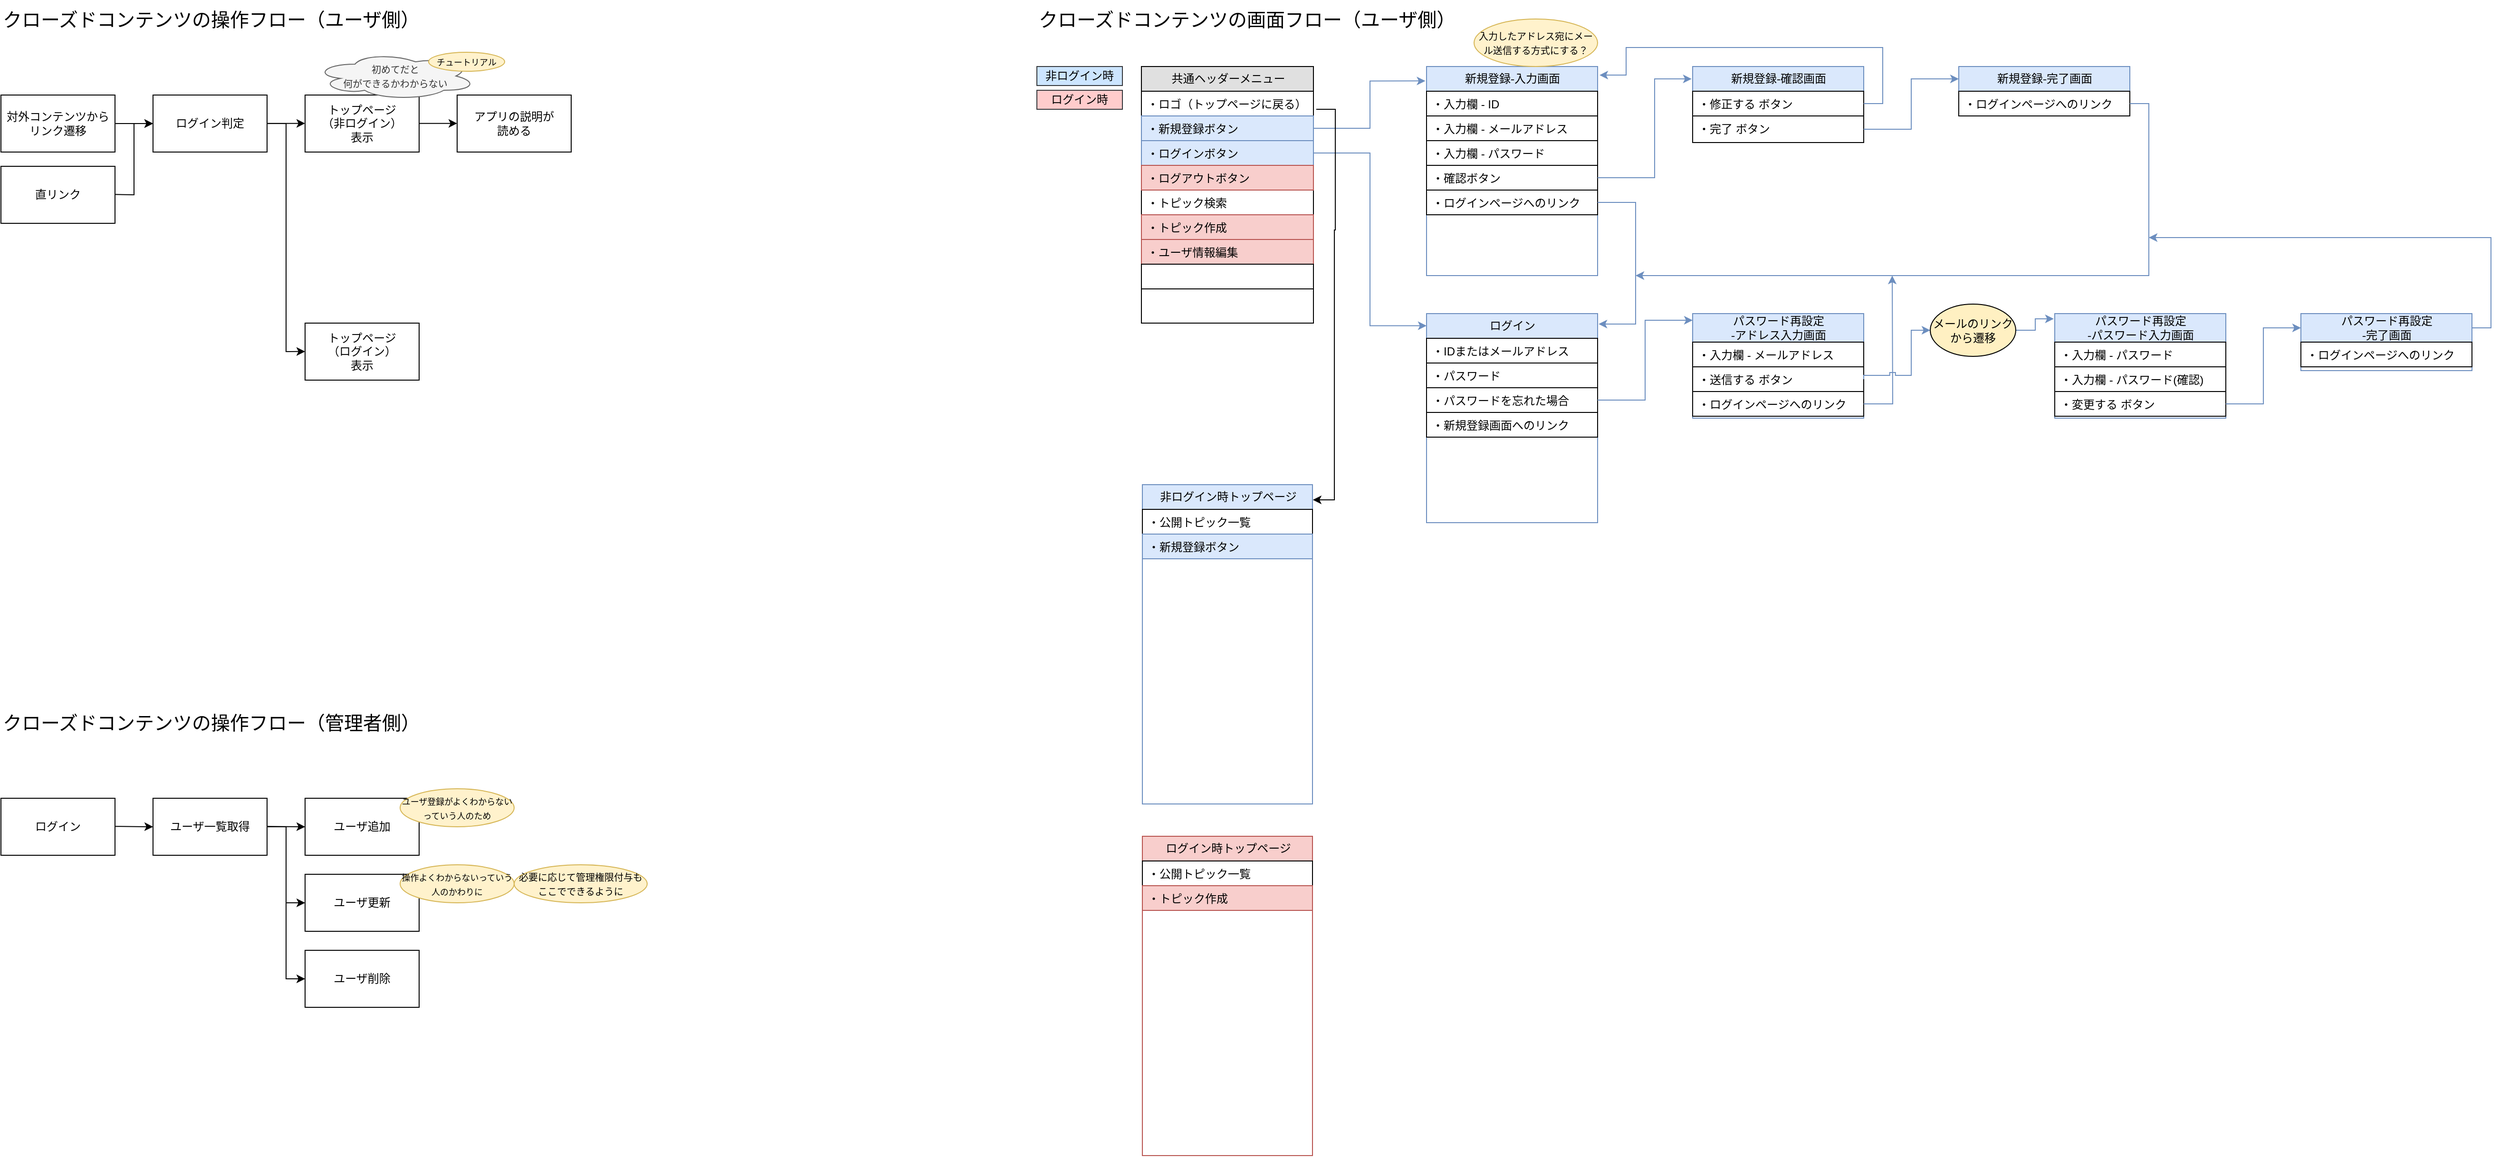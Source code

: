 <mxfile version="21.6.5" type="device">
  <diagram name="Page-1" id="b520641d-4fe3-3701-9064-5fc419738815">
    <mxGraphModel dx="1434" dy="849" grid="1" gridSize="10" guides="1" tooltips="1" connect="1" arrows="1" fold="1" page="1" pageScale="1" pageWidth="1100" pageHeight="850" background="none" math="0" shadow="0">
      <root>
        <mxCell id="0" />
        <mxCell id="1" parent="0" />
        <mxCell id="ta1Mw_AckL5aWS9Tfeya-1" value="共通ヘッダーメニュー" style="swimlane;html=1;fontStyle=0;childLayout=stackLayout;horizontal=1;startSize=26;fillColor=#e0e0e0;horizontalStack=0;resizeParent=1;resizeLast=0;collapsible=1;marginBottom=0;swimlaneFillColor=#ffffff;align=center;rounded=0;shadow=0;comic=0;labelBackgroundColor=none;strokeWidth=1;fontFamily=Verdana;fontSize=12" parent="1" vertex="1">
          <mxGeometry x="1220" y="100" width="181" height="270" as="geometry" />
        </mxCell>
        <mxCell id="ta1Mw_AckL5aWS9Tfeya-3" value="・ロゴ（トップページに戻る）" style="text;html=1;strokeColor=default;fillColor=none;spacingLeft=4;spacingRight=4;whiteSpace=wrap;overflow=hidden;rotatable=0;points=[[0,0.5],[1,0.5]];portConstraint=eastwest;" parent="ta1Mw_AckL5aWS9Tfeya-1" vertex="1">
          <mxGeometry y="26" width="181" height="26" as="geometry" />
        </mxCell>
        <mxCell id="ta1Mw_AckL5aWS9Tfeya-4" value="・新規登録ボタン" style="text;html=1;strokeColor=#6c8ebf;fillColor=#dae8fc;spacingLeft=4;spacingRight=4;whiteSpace=wrap;overflow=hidden;rotatable=0;points=[[0,0.5],[1,0.5]];portConstraint=eastwest;" parent="ta1Mw_AckL5aWS9Tfeya-1" vertex="1">
          <mxGeometry y="52" width="181" height="26" as="geometry" />
        </mxCell>
        <mxCell id="ta1Mw_AckL5aWS9Tfeya-5" value="・ログインボタン" style="text;html=1;strokeColor=#6c8ebf;fillColor=#dae8fc;spacingLeft=4;spacingRight=4;whiteSpace=wrap;overflow=hidden;rotatable=0;points=[[0,0.5],[1,0.5]];portConstraint=eastwest;" parent="ta1Mw_AckL5aWS9Tfeya-1" vertex="1">
          <mxGeometry y="78" width="181" height="26" as="geometry" />
        </mxCell>
        <mxCell id="ta1Mw_AckL5aWS9Tfeya-6" value="・ログアウトボタン" style="text;html=1;strokeColor=#b85450;fillColor=#f8cecc;spacingLeft=4;spacingRight=4;whiteSpace=wrap;overflow=hidden;rotatable=0;points=[[0,0.5],[1,0.5]];portConstraint=eastwest;" parent="ta1Mw_AckL5aWS9Tfeya-1" vertex="1">
          <mxGeometry y="104" width="181" height="26" as="geometry" />
        </mxCell>
        <mxCell id="ta1Mw_AckL5aWS9Tfeya-7" value="・トピック検索" style="text;html=1;spacingLeft=4;spacingRight=4;whiteSpace=wrap;overflow=hidden;rotatable=0;points=[[0,0.5],[1,0.5]];portConstraint=eastwest;" parent="ta1Mw_AckL5aWS9Tfeya-1" vertex="1">
          <mxGeometry y="130" width="181" height="26" as="geometry" />
        </mxCell>
        <mxCell id="ta1Mw_AckL5aWS9Tfeya-8" value="・トピック作成" style="text;html=1;strokeColor=#b85450;fillColor=#f8cecc;spacingLeft=4;spacingRight=4;whiteSpace=wrap;overflow=hidden;rotatable=0;points=[[0,0.5],[1,0.5]];portConstraint=eastwest;" parent="ta1Mw_AckL5aWS9Tfeya-1" vertex="1">
          <mxGeometry y="156" width="181" height="26" as="geometry" />
        </mxCell>
        <mxCell id="ta1Mw_AckL5aWS9Tfeya-9" value="・ユーザ情報編集" style="text;html=1;strokeColor=#b85450;fillColor=#f8cecc;spacingLeft=4;spacingRight=4;whiteSpace=wrap;overflow=hidden;rotatable=0;points=[[0,0.5],[1,0.5]];portConstraint=eastwest;" parent="ta1Mw_AckL5aWS9Tfeya-1" vertex="1">
          <mxGeometry y="182" width="181" height="26" as="geometry" />
        </mxCell>
        <mxCell id="ta1Mw_AckL5aWS9Tfeya-10" value="" style="text;html=1;strokeColor=default;fillColor=none;spacingLeft=4;spacingRight=4;whiteSpace=wrap;overflow=hidden;rotatable=0;points=[[0,0.5],[1,0.5]];portConstraint=eastwest;" parent="ta1Mw_AckL5aWS9Tfeya-1" vertex="1">
          <mxGeometry y="208" width="181" height="26" as="geometry" />
        </mxCell>
        <mxCell id="ta1Mw_AckL5aWS9Tfeya-11" value="&lt;font style=&quot;font-size: 20px;&quot;&gt;クローズドコンテンツの画面フロー（ユーザ側）&lt;/font&gt;" style="text;html=1;align=left;verticalAlign=middle;resizable=0;points=[];autosize=1;strokeColor=none;fillColor=none;" parent="1" vertex="1">
          <mxGeometry x="1110" y="30" width="460" height="40" as="geometry" />
        </mxCell>
        <mxCell id="ta1Mw_AckL5aWS9Tfeya-12" value="非ログイン時" style="whiteSpace=wrap;html=1;fillColor=#cce5ff;strokeColor=#36393d;" parent="1" vertex="1">
          <mxGeometry x="1110" y="100" width="90" height="20" as="geometry" />
        </mxCell>
        <mxCell id="ta1Mw_AckL5aWS9Tfeya-13" value="ログイン時" style="whiteSpace=wrap;html=1;fillColor=#ffcccc;strokeColor=#36393d;" parent="1" vertex="1">
          <mxGeometry x="1110" y="125" width="90" height="20" as="geometry" />
        </mxCell>
        <mxCell id="ta1Mw_AckL5aWS9Tfeya-14" value="非ログイン時トップページ" style="swimlane;html=1;fontStyle=0;childLayout=stackLayout;horizontal=1;startSize=26;fillColor=#dae8fc;horizontalStack=0;resizeParent=1;resizeLast=0;collapsible=1;marginBottom=0;swimlaneFillColor=#ffffff;align=center;rounded=0;shadow=0;comic=0;labelBackgroundColor=none;strokeWidth=1;fontFamily=Verdana;fontSize=12;swimlaneLine=1;glass=0;strokeColor=#6c8ebf;" parent="1" vertex="1">
          <mxGeometry x="1221" y="540" width="179" height="336" as="geometry">
            <mxRectangle x="131" y="1840" width="110" height="30" as="alternateBounds" />
          </mxGeometry>
        </mxCell>
        <mxCell id="ta1Mw_AckL5aWS9Tfeya-15" value="&lt;font style=&quot;font-size: 12px;&quot;&gt;・公開トピック一覧&lt;/font&gt;" style="text;html=1;strokeColor=default;fillColor=none;spacingLeft=4;spacingRight=4;whiteSpace=wrap;overflow=hidden;rotatable=0;points=[[0,0.5],[1,0.5]];portConstraint=eastwest;" parent="ta1Mw_AckL5aWS9Tfeya-14" vertex="1">
          <mxGeometry y="26" width="179" height="26" as="geometry" />
        </mxCell>
        <mxCell id="fPP35ivrp7rbnJJ9JGup-25" value="・新規登録ボタン" style="text;html=1;strokeColor=#6c8ebf;fillColor=#dae8fc;spacingLeft=4;spacingRight=4;whiteSpace=wrap;overflow=hidden;rotatable=0;points=[[0,0.5],[1,0.5]];portConstraint=eastwest;" parent="ta1Mw_AckL5aWS9Tfeya-14" vertex="1">
          <mxGeometry y="52" width="179" height="26" as="geometry" />
        </mxCell>
        <mxCell id="ta1Mw_AckL5aWS9Tfeya-20" value="ログイン" style="swimlane;html=1;fontStyle=0;childLayout=stackLayout;horizontal=1;startSize=26;fillColor=#dae8fc;horizontalStack=0;resizeParent=1;resizeLast=0;collapsible=1;marginBottom=0;swimlaneFillColor=#ffffff;align=center;rounded=0;shadow=0;comic=0;labelBackgroundColor=none;strokeWidth=1;fontFamily=Verdana;fontSize=12;strokeColor=#6c8ebf;" parent="1" vertex="1">
          <mxGeometry x="1520" y="360" width="180" height="220" as="geometry" />
        </mxCell>
        <mxCell id="ta1Mw_AckL5aWS9Tfeya-21" value="・IDまたはメールアドレス" style="text;html=1;strokeColor=default;fillColor=none;spacingLeft=4;spacingRight=4;whiteSpace=wrap;overflow=hidden;rotatable=0;points=[[0,0.5],[1,0.5]];portConstraint=eastwest;" parent="ta1Mw_AckL5aWS9Tfeya-20" vertex="1">
          <mxGeometry y="26" width="180" height="26" as="geometry" />
        </mxCell>
        <mxCell id="ta1Mw_AckL5aWS9Tfeya-22" value="・パスワード" style="text;html=1;strokeColor=default;fillColor=none;spacingLeft=4;spacingRight=4;whiteSpace=wrap;overflow=hidden;rotatable=0;points=[[0,0.5],[1,0.5]];portConstraint=eastwest;" parent="ta1Mw_AckL5aWS9Tfeya-20" vertex="1">
          <mxGeometry y="52" width="180" height="26" as="geometry" />
        </mxCell>
        <mxCell id="ta1Mw_AckL5aWS9Tfeya-23" value="・パスワードを忘れた場合" style="text;html=1;strokeColor=default;fillColor=none;spacingLeft=4;spacingRight=4;whiteSpace=wrap;overflow=hidden;rotatable=0;points=[[0,0.5],[1,0.5]];portConstraint=eastwest;" parent="ta1Mw_AckL5aWS9Tfeya-20" vertex="1">
          <mxGeometry y="78" width="180" height="26" as="geometry" />
        </mxCell>
        <mxCell id="ta1Mw_AckL5aWS9Tfeya-24" value="・新規登録画面へのリンク" style="text;html=1;strokeColor=default;fillColor=none;spacingLeft=4;spacingRight=4;whiteSpace=wrap;overflow=hidden;rotatable=0;points=[[0,0.5],[1,0.5]];portConstraint=eastwest;" parent="ta1Mw_AckL5aWS9Tfeya-20" vertex="1">
          <mxGeometry y="104" width="180" height="26" as="geometry" />
        </mxCell>
        <mxCell id="ta1Mw_AckL5aWS9Tfeya-25" value="新規登録-入力画面" style="swimlane;html=1;fontStyle=0;childLayout=stackLayout;horizontal=1;startSize=26;fillColor=#dae8fc;horizontalStack=0;resizeParent=1;resizeLast=0;collapsible=1;marginBottom=0;swimlaneFillColor=#ffffff;align=center;rounded=0;shadow=0;comic=0;labelBackgroundColor=none;strokeWidth=1;fontFamily=Verdana;fontSize=12;strokeColor=#6c8ebf;" parent="1" vertex="1">
          <mxGeometry x="1520" y="100" width="180" height="220" as="geometry">
            <mxRectangle x="1520" y="100" width="90" height="30" as="alternateBounds" />
          </mxGeometry>
        </mxCell>
        <mxCell id="ta1Mw_AckL5aWS9Tfeya-26" value="・入力欄 - ID" style="text;html=1;strokeColor=default;fillColor=none;spacingLeft=4;spacingRight=4;whiteSpace=wrap;overflow=hidden;rotatable=0;points=[[0,0.5],[1,0.5]];portConstraint=eastwest;" parent="ta1Mw_AckL5aWS9Tfeya-25" vertex="1">
          <mxGeometry y="26" width="180" height="26" as="geometry" />
        </mxCell>
        <mxCell id="ta1Mw_AckL5aWS9Tfeya-27" value="・入力欄 -&amp;nbsp;メールアドレス" style="text;html=1;strokeColor=default;fillColor=none;spacingLeft=4;spacingRight=4;whiteSpace=wrap;overflow=hidden;rotatable=0;points=[[0,0.5],[1,0.5]];portConstraint=eastwest;" parent="ta1Mw_AckL5aWS9Tfeya-25" vertex="1">
          <mxGeometry y="52" width="180" height="26" as="geometry" />
        </mxCell>
        <mxCell id="ta1Mw_AckL5aWS9Tfeya-28" value="・入力欄 -&amp;nbsp;パスワード" style="text;html=1;strokeColor=default;fillColor=none;spacingLeft=4;spacingRight=4;whiteSpace=wrap;overflow=hidden;rotatable=0;points=[[0,0.5],[1,0.5]];portConstraint=eastwest;" parent="ta1Mw_AckL5aWS9Tfeya-25" vertex="1">
          <mxGeometry y="78" width="180" height="26" as="geometry" />
        </mxCell>
        <mxCell id="ta1Mw_AckL5aWS9Tfeya-29" value="・確認ボタン" style="text;html=1;strokeColor=default;fillColor=none;spacingLeft=4;spacingRight=4;whiteSpace=wrap;overflow=hidden;rotatable=0;points=[[0,0.5],[1,0.5]];portConstraint=eastwest;" parent="ta1Mw_AckL5aWS9Tfeya-25" vertex="1">
          <mxGeometry y="104" width="180" height="26" as="geometry" />
        </mxCell>
        <mxCell id="5v79saELVfSsBkj34TEF-8" value="・ログインページへのリンク" style="text;html=1;strokeColor=default;fillColor=none;spacingLeft=4;spacingRight=4;whiteSpace=wrap;overflow=hidden;rotatable=0;points=[[0,0.5],[1,0.5]];portConstraint=eastwest;" parent="ta1Mw_AckL5aWS9Tfeya-25" vertex="1">
          <mxGeometry y="130" width="180" height="26" as="geometry" />
        </mxCell>
        <mxCell id="ta1Mw_AckL5aWS9Tfeya-30" style="edgeStyle=orthogonalEdgeStyle;rounded=0;orthogonalLoop=1;jettySize=auto;html=1;exitX=1;exitY=0.5;exitDx=0;exitDy=0;entryX=-0.007;entryY=0.069;entryDx=0;entryDy=0;entryPerimeter=0;fillColor=#dae8fc;strokeColor=#6c8ebf;" parent="1" source="ta1Mw_AckL5aWS9Tfeya-4" target="ta1Mw_AckL5aWS9Tfeya-25" edge="1">
          <mxGeometry relative="1" as="geometry" />
        </mxCell>
        <mxCell id="ta1Mw_AckL5aWS9Tfeya-31" style="edgeStyle=orthogonalEdgeStyle;rounded=0;orthogonalLoop=1;jettySize=auto;html=1;exitX=1;exitY=0.5;exitDx=0;exitDy=0;entryX=0;entryY=0.058;entryDx=0;entryDy=0;entryPerimeter=0;fillColor=#dae8fc;strokeColor=#6c8ebf;" parent="1" source="ta1Mw_AckL5aWS9Tfeya-5" target="ta1Mw_AckL5aWS9Tfeya-20" edge="1">
          <mxGeometry relative="1" as="geometry" />
        </mxCell>
        <mxCell id="fPP35ivrp7rbnJJ9JGup-1" value="&lt;font style=&quot;font-size: 20px;&quot;&gt;クローズドコンテンツの操作フロー（ユーザ側）&lt;/font&gt;" style="text;html=1;align=left;verticalAlign=middle;resizable=0;points=[];autosize=1;strokeColor=none;fillColor=none;" parent="1" vertex="1">
          <mxGeometry x="20" y="30" width="460" height="40" as="geometry" />
        </mxCell>
        <mxCell id="fPP35ivrp7rbnJJ9JGup-2" value="対外コンテンツからリンク遷移" style="whiteSpace=wrap;html=1;" parent="1" vertex="1">
          <mxGeometry x="20" y="130" width="120" height="60" as="geometry" />
        </mxCell>
        <mxCell id="fPP35ivrp7rbnJJ9JGup-3" value="" style="edgeStyle=none;orthogonalLoop=1;jettySize=auto;html=1;rounded=0;" parent="1" edge="1">
          <mxGeometry width="100" relative="1" as="geometry">
            <mxPoint x="140" y="160" as="sourcePoint" />
            <mxPoint x="180" y="160" as="targetPoint" />
            <Array as="points" />
          </mxGeometry>
        </mxCell>
        <mxCell id="fPP35ivrp7rbnJJ9JGup-4" value="ログイン判定" style="whiteSpace=wrap;html=1;" parent="1" vertex="1">
          <mxGeometry x="180" y="130" width="120" height="60" as="geometry" />
        </mxCell>
        <mxCell id="fPP35ivrp7rbnJJ9JGup-7" value="&lt;font style=&quot;font-size: 20px;&quot;&gt;クローズドコンテンツの操作フロー（管理者側）&lt;/font&gt;" style="text;html=1;align=left;verticalAlign=middle;resizable=0;points=[];autosize=1;strokeColor=none;fillColor=none;" parent="1" vertex="1">
          <mxGeometry x="20" y="770" width="460" height="40" as="geometry" />
        </mxCell>
        <mxCell id="fPP35ivrp7rbnJJ9JGup-8" value="ログイン" style="whiteSpace=wrap;html=1;" parent="1" vertex="1">
          <mxGeometry x="20" y="870" width="120" height="60" as="geometry" />
        </mxCell>
        <mxCell id="fPP35ivrp7rbnJJ9JGup-9" value="" style="edgeStyle=none;orthogonalLoop=1;jettySize=auto;html=1;rounded=0;" parent="1" edge="1">
          <mxGeometry width="100" relative="1" as="geometry">
            <mxPoint x="140" y="899.62" as="sourcePoint" />
            <mxPoint x="180" y="900" as="targetPoint" />
            <Array as="points" />
          </mxGeometry>
        </mxCell>
        <mxCell id="fPP35ivrp7rbnJJ9JGup-10" value="ユーザ一覧取得" style="whiteSpace=wrap;html=1;" parent="1" vertex="1">
          <mxGeometry x="180" y="870" width="120" height="60" as="geometry" />
        </mxCell>
        <mxCell id="fPP35ivrp7rbnJJ9JGup-13" value="直リンク" style="whiteSpace=wrap;html=1;" parent="1" vertex="1">
          <mxGeometry x="20" y="205" width="120" height="60" as="geometry" />
        </mxCell>
        <mxCell id="fPP35ivrp7rbnJJ9JGup-14" value="" style="edgeStyle=none;orthogonalLoop=1;jettySize=auto;html=1;rounded=0;entryX=0;entryY=0.5;entryDx=0;entryDy=0;" parent="1" target="fPP35ivrp7rbnJJ9JGup-4" edge="1">
          <mxGeometry width="100" relative="1" as="geometry">
            <mxPoint x="140" y="234.62" as="sourcePoint" />
            <mxPoint x="180" y="235" as="targetPoint" />
            <Array as="points">
              <mxPoint x="160" y="235" />
              <mxPoint x="160" y="160" />
            </Array>
          </mxGeometry>
        </mxCell>
        <mxCell id="fPP35ivrp7rbnJJ9JGup-17" value="トップページ&lt;br&gt;（非ログイン）&lt;br&gt;表示" style="whiteSpace=wrap;html=1;" parent="1" vertex="1">
          <mxGeometry x="340" y="130" width="120" height="60" as="geometry" />
        </mxCell>
        <mxCell id="fPP35ivrp7rbnJJ9JGup-18" value="&lt;font style=&quot;font-size: 10px;&quot;&gt;初めてだと&lt;br&gt;何ができるかわからない&lt;br&gt;&lt;/font&gt;" style="ellipse;shape=cloud;whiteSpace=wrap;html=1;fillColor=#f5f5f5;fontColor=#333333;strokeColor=#666666;" parent="1" vertex="1">
          <mxGeometry x="350" y="85" width="170" height="50" as="geometry" />
        </mxCell>
        <mxCell id="fPP35ivrp7rbnJJ9JGup-19" value="&lt;font style=&quot;font-size: 9px;&quot;&gt;チュートリアル&lt;/font&gt;" style="ellipse;whiteSpace=wrap;html=1;fillColor=#fff2cc;strokeColor=#d6b656;" parent="1" vertex="1">
          <mxGeometry x="470" y="85" width="80" height="20" as="geometry" />
        </mxCell>
        <mxCell id="fPP35ivrp7rbnJJ9JGup-20" value="" style="edgeStyle=none;orthogonalLoop=1;jettySize=auto;html=1;rounded=0;" parent="1" edge="1">
          <mxGeometry width="100" relative="1" as="geometry">
            <mxPoint x="300" y="159.86" as="sourcePoint" />
            <mxPoint x="340" y="159.86" as="targetPoint" />
            <Array as="points" />
          </mxGeometry>
        </mxCell>
        <mxCell id="fPP35ivrp7rbnJJ9JGup-21" value="トップページ&lt;br style=&quot;border-color: var(--border-color);&quot;&gt;（ログイン）&lt;br style=&quot;border-color: var(--border-color);&quot;&gt;表示" style="whiteSpace=wrap;html=1;" parent="1" vertex="1">
          <mxGeometry x="340" y="370" width="120" height="60" as="geometry" />
        </mxCell>
        <mxCell id="fPP35ivrp7rbnJJ9JGup-22" value="" style="edgeStyle=none;orthogonalLoop=1;jettySize=auto;html=1;rounded=0;" parent="1" edge="1">
          <mxGeometry width="100" relative="1" as="geometry">
            <mxPoint x="300" y="160" as="sourcePoint" />
            <mxPoint x="340" y="399.86" as="targetPoint" />
            <Array as="points">
              <mxPoint x="320" y="160" />
              <mxPoint x="320" y="400" />
            </Array>
          </mxGeometry>
        </mxCell>
        <mxCell id="fPP35ivrp7rbnJJ9JGup-23" value="アプリの説明が&lt;br&gt;読める" style="whiteSpace=wrap;html=1;" parent="1" vertex="1">
          <mxGeometry x="500" y="130" width="120" height="60" as="geometry" />
        </mxCell>
        <mxCell id="fPP35ivrp7rbnJJ9JGup-24" value="" style="edgeStyle=none;orthogonalLoop=1;jettySize=auto;html=1;rounded=0;" parent="1" edge="1">
          <mxGeometry width="100" relative="1" as="geometry">
            <mxPoint x="460" y="159.86" as="sourcePoint" />
            <mxPoint x="500" y="159.86" as="targetPoint" />
            <Array as="points" />
          </mxGeometry>
        </mxCell>
        <mxCell id="fPP35ivrp7rbnJJ9JGup-26" value="ログイン時トップページ" style="swimlane;html=1;fontStyle=0;childLayout=stackLayout;horizontal=1;startSize=26;fillColor=#f8cecc;horizontalStack=0;resizeParent=1;resizeLast=0;collapsible=1;marginBottom=0;swimlaneFillColor=#ffffff;align=center;rounded=0;shadow=0;comic=0;labelBackgroundColor=none;strokeWidth=1;fontFamily=Verdana;fontSize=12;swimlaneLine=1;glass=0;strokeColor=#b85450;" parent="1" vertex="1">
          <mxGeometry x="1221" y="910" width="179" height="336" as="geometry">
            <mxRectangle x="131" y="1840" width="110" height="30" as="alternateBounds" />
          </mxGeometry>
        </mxCell>
        <mxCell id="fPP35ivrp7rbnJJ9JGup-27" value="&lt;font style=&quot;font-size: 12px;&quot;&gt;・公開トピック一覧&lt;/font&gt;" style="text;html=1;strokeColor=default;fillColor=none;spacingLeft=4;spacingRight=4;whiteSpace=wrap;overflow=hidden;rotatable=0;points=[[0,0.5],[1,0.5]];portConstraint=eastwest;" parent="fPP35ivrp7rbnJJ9JGup-26" vertex="1">
          <mxGeometry y="26" width="179" height="26" as="geometry" />
        </mxCell>
        <mxCell id="fPP35ivrp7rbnJJ9JGup-28" value="&lt;font style=&quot;font-size: 12px;&quot;&gt;・トピック作成&lt;/font&gt;" style="text;html=1;strokeColor=#b85450;fillColor=#f8cecc;spacingLeft=4;spacingRight=4;whiteSpace=wrap;overflow=hidden;rotatable=0;points=[[0,0.5],[1,0.5]];portConstraint=eastwest;" parent="fPP35ivrp7rbnJJ9JGup-26" vertex="1">
          <mxGeometry y="52" width="179" height="26" as="geometry" />
        </mxCell>
        <mxCell id="ta1Mw_AckL5aWS9Tfeya-2" style="edgeStyle=orthogonalEdgeStyle;rounded=0;orthogonalLoop=1;jettySize=auto;html=1;exitX=1;exitY=0.5;exitDx=0;exitDy=0;entryX=1.002;entryY=0.047;entryDx=0;entryDy=0;entryPerimeter=0;" parent="1" target="ta1Mw_AckL5aWS9Tfeya-14" edge="1">
          <mxGeometry relative="1" as="geometry">
            <mxPoint x="1401.001" y="565.824" as="targetPoint" />
            <Array as="points">
              <mxPoint x="1424" y="145" />
              <mxPoint x="1424" y="272" />
              <mxPoint x="1423" y="272" />
              <mxPoint x="1423" y="556" />
              <mxPoint x="1400" y="556" />
            </Array>
            <mxPoint x="1403.97" y="145" as="sourcePoint" />
          </mxGeometry>
        </mxCell>
        <mxCell id="fPP35ivrp7rbnJJ9JGup-30" value="" style="edgeStyle=none;orthogonalLoop=1;jettySize=auto;html=1;rounded=0;" parent="1" edge="1">
          <mxGeometry width="100" relative="1" as="geometry">
            <mxPoint x="300" y="899.62" as="sourcePoint" />
            <mxPoint x="340" y="900" as="targetPoint" />
            <Array as="points" />
          </mxGeometry>
        </mxCell>
        <mxCell id="fPP35ivrp7rbnJJ9JGup-31" value="ユーザ追加" style="whiteSpace=wrap;html=1;" parent="1" vertex="1">
          <mxGeometry x="340" y="870" width="120" height="60" as="geometry" />
        </mxCell>
        <mxCell id="fPP35ivrp7rbnJJ9JGup-32" value="" style="edgeStyle=none;orthogonalLoop=1;jettySize=auto;html=1;rounded=0;exitX=1;exitY=0.5;exitDx=0;exitDy=0;" parent="1" source="fPP35ivrp7rbnJJ9JGup-10" edge="1">
          <mxGeometry width="100" relative="1" as="geometry">
            <mxPoint x="300" y="979.62" as="sourcePoint" />
            <mxPoint x="340" y="980" as="targetPoint" />
            <Array as="points">
              <mxPoint x="320" y="900" />
              <mxPoint x="320" y="980" />
            </Array>
          </mxGeometry>
        </mxCell>
        <mxCell id="fPP35ivrp7rbnJJ9JGup-33" value="ユーザ更新" style="whiteSpace=wrap;html=1;" parent="1" vertex="1">
          <mxGeometry x="340" y="950" width="120" height="60" as="geometry" />
        </mxCell>
        <mxCell id="fPP35ivrp7rbnJJ9JGup-34" value="" style="edgeStyle=none;orthogonalLoop=1;jettySize=auto;html=1;rounded=0;exitX=1;exitY=0.5;exitDx=0;exitDy=0;" parent="1" source="fPP35ivrp7rbnJJ9JGup-10" edge="1">
          <mxGeometry width="100" relative="1" as="geometry">
            <mxPoint x="300" y="980" as="sourcePoint" />
            <mxPoint x="340" y="1060" as="targetPoint" />
            <Array as="points">
              <mxPoint x="320" y="900" />
              <mxPoint x="320" y="1060" />
            </Array>
          </mxGeometry>
        </mxCell>
        <mxCell id="fPP35ivrp7rbnJJ9JGup-35" value="ユーザ削除" style="whiteSpace=wrap;html=1;" parent="1" vertex="1">
          <mxGeometry x="340" y="1030" width="120" height="60" as="geometry" />
        </mxCell>
        <mxCell id="fPP35ivrp7rbnJJ9JGup-36" value="&lt;font style=&quot;font-size: 9px;&quot;&gt;操作よくわからないっていう人のかわりに&lt;/font&gt;" style="ellipse;whiteSpace=wrap;html=1;fillColor=#fff2cc;strokeColor=#d6b656;" parent="1" vertex="1">
          <mxGeometry x="440" y="940" width="120" height="40" as="geometry" />
        </mxCell>
        <mxCell id="fPP35ivrp7rbnJJ9JGup-37" value="&lt;font style=&quot;font-size: 9px;&quot;&gt;ユーザ登録がよくわからないっていう人のため&lt;/font&gt;" style="ellipse;whiteSpace=wrap;html=1;fillColor=#fff2cc;strokeColor=#d6b656;" parent="1" vertex="1">
          <mxGeometry x="440" y="860" width="120" height="40" as="geometry" />
        </mxCell>
        <mxCell id="1H3RabvcixyL-pbCniLJ-1" value="&lt;font size=&quot;1&quot;&gt;必要に応じて管理権限付与もここでできるように&lt;/font&gt;" style="ellipse;whiteSpace=wrap;html=1;fillColor=#fff2cc;strokeColor=#d6b656;" parent="1" vertex="1">
          <mxGeometry x="560" y="940" width="140" height="40" as="geometry" />
        </mxCell>
        <mxCell id="5v79saELVfSsBkj34TEF-1" style="edgeStyle=orthogonalEdgeStyle;rounded=0;orthogonalLoop=1;jettySize=auto;html=1;exitX=1;exitY=0.5;exitDx=0;exitDy=0;fillColor=#dae8fc;strokeColor=#6c8ebf;entryX=1.006;entryY=0.05;entryDx=0;entryDy=0;entryPerimeter=0;" parent="1" source="5v79saELVfSsBkj34TEF-8" target="ta1Mw_AckL5aWS9Tfeya-20" edge="1">
          <mxGeometry relative="1" as="geometry">
            <mxPoint x="1700" y="220" as="sourcePoint" />
            <mxPoint x="1750" y="320" as="targetPoint" />
            <Array as="points">
              <mxPoint x="1740" y="243" />
              <mxPoint x="1740" y="371" />
            </Array>
          </mxGeometry>
        </mxCell>
        <mxCell id="5v79saELVfSsBkj34TEF-2" value="新規登録-確認画面" style="swimlane;html=1;fontStyle=0;childLayout=stackLayout;horizontal=1;startSize=26;fillColor=#dae8fc;horizontalStack=0;resizeParent=1;resizeLast=0;collapsible=1;marginBottom=0;swimlaneFillColor=#ffffff;align=center;rounded=0;shadow=0;comic=0;labelBackgroundColor=none;strokeWidth=1;fontFamily=Verdana;fontSize=12;strokeColor=#6c8ebf;" parent="1" vertex="1">
          <mxGeometry x="1800" y="100" width="180" height="80" as="geometry">
            <mxRectangle x="1520" y="100" width="90" height="30" as="alternateBounds" />
          </mxGeometry>
        </mxCell>
        <mxCell id="5v79saELVfSsBkj34TEF-3" value="・修正する ボタン" style="text;html=1;strokeColor=default;fillColor=none;spacingLeft=4;spacingRight=4;whiteSpace=wrap;overflow=hidden;rotatable=0;points=[[0,0.5],[1,0.5]];portConstraint=eastwest;" parent="5v79saELVfSsBkj34TEF-2" vertex="1">
          <mxGeometry y="26" width="180" height="26" as="geometry" />
        </mxCell>
        <mxCell id="5v79saELVfSsBkj34TEF-11" value="・完了 ボタン" style="text;html=1;strokeColor=default;fillColor=none;spacingLeft=4;spacingRight=4;whiteSpace=wrap;overflow=hidden;rotatable=0;points=[[0,0.5],[1,0.5]];portConstraint=eastwest;" parent="5v79saELVfSsBkj34TEF-2" vertex="1">
          <mxGeometry y="52" width="180" height="28" as="geometry" />
        </mxCell>
        <mxCell id="5v79saELVfSsBkj34TEF-7" value="&lt;font size=&quot;1&quot;&gt;入力したアドレス宛にメール送信する方式にする？&lt;/font&gt;" style="ellipse;whiteSpace=wrap;html=1;fillColor=#fff2cc;strokeColor=#d6b656;" parent="1" vertex="1">
          <mxGeometry x="1570" y="50" width="130" height="50" as="geometry" />
        </mxCell>
        <mxCell id="5v79saELVfSsBkj34TEF-9" value="新規登録-完了画面" style="swimlane;html=1;fontStyle=0;childLayout=stackLayout;horizontal=1;startSize=26;fillColor=#dae8fc;horizontalStack=0;resizeParent=1;resizeLast=0;collapsible=1;marginBottom=0;swimlaneFillColor=#ffffff;align=center;rounded=0;shadow=0;comic=0;labelBackgroundColor=none;strokeWidth=1;fontFamily=Verdana;fontSize=12;strokeColor=#6c8ebf;" parent="1" vertex="1">
          <mxGeometry x="2080" y="100" width="180" height="52" as="geometry">
            <mxRectangle x="1520" y="100" width="90" height="30" as="alternateBounds" />
          </mxGeometry>
        </mxCell>
        <mxCell id="5v79saELVfSsBkj34TEF-10" value="・ログインページへのリンク" style="text;html=1;strokeColor=default;fillColor=none;spacingLeft=4;spacingRight=4;whiteSpace=wrap;overflow=hidden;rotatable=0;points=[[0,0.5],[1,0.5]];portConstraint=eastwest;" parent="5v79saELVfSsBkj34TEF-9" vertex="1">
          <mxGeometry y="26" width="180" height="26" as="geometry" />
        </mxCell>
        <mxCell id="5v79saELVfSsBkj34TEF-12" style="edgeStyle=orthogonalEdgeStyle;rounded=0;orthogonalLoop=1;jettySize=auto;html=1;exitX=1;exitY=0.5;exitDx=0;exitDy=0;entryX=-0.006;entryY=0.163;entryDx=0;entryDy=0;entryPerimeter=0;fillColor=#dae8fc;strokeColor=#6c8ebf;" parent="1" source="ta1Mw_AckL5aWS9Tfeya-29" target="5v79saELVfSsBkj34TEF-2" edge="1">
          <mxGeometry relative="1" as="geometry">
            <mxPoint x="1710" y="220" as="sourcePoint" />
            <mxPoint x="1712" y="351" as="targetPoint" />
            <Array as="points">
              <mxPoint x="1760" y="217" />
              <mxPoint x="1760" y="113" />
            </Array>
          </mxGeometry>
        </mxCell>
        <mxCell id="5v79saELVfSsBkj34TEF-13" style="edgeStyle=orthogonalEdgeStyle;rounded=0;orthogonalLoop=1;jettySize=auto;html=1;exitX=1;exitY=0.5;exitDx=0;exitDy=0;entryX=0;entryY=0.25;entryDx=0;entryDy=0;fillColor=#dae8fc;strokeColor=#6c8ebf;" parent="1" source="5v79saELVfSsBkj34TEF-11" target="5v79saELVfSsBkj34TEF-9" edge="1">
          <mxGeometry relative="1" as="geometry">
            <mxPoint x="1970" y="229" as="sourcePoint" />
            <mxPoint x="2069" y="125" as="targetPoint" />
          </mxGeometry>
        </mxCell>
        <mxCell id="5v79saELVfSsBkj34TEF-14" style="edgeStyle=orthogonalEdgeStyle;rounded=0;orthogonalLoop=1;jettySize=auto;html=1;fillColor=#dae8fc;strokeColor=#6c8ebf;exitX=1;exitY=0.5;exitDx=0;exitDy=0;entryX=1.011;entryY=0.041;entryDx=0;entryDy=0;entryPerimeter=0;" parent="1" source="5v79saELVfSsBkj34TEF-3" target="ta1Mw_AckL5aWS9Tfeya-25" edge="1">
          <mxGeometry relative="1" as="geometry">
            <mxPoint x="2000" y="130" as="sourcePoint" />
            <mxPoint x="1730" y="60" as="targetPoint" />
            <Array as="points">
              <mxPoint x="2000" y="139" />
              <mxPoint x="2000" y="80" />
              <mxPoint x="1730" y="80" />
              <mxPoint x="1730" y="109" />
            </Array>
          </mxGeometry>
        </mxCell>
        <mxCell id="5v79saELVfSsBkj34TEF-21" value="" style="edgeStyle=orthogonalEdgeStyle;rounded=0;orthogonalLoop=1;jettySize=auto;html=1;exitX=1;exitY=0.5;exitDx=0;exitDy=0;fillColor=#dae8fc;strokeColor=#6c8ebf;" parent="1" source="5v79saELVfSsBkj34TEF-10" edge="1">
          <mxGeometry relative="1" as="geometry">
            <mxPoint x="2260" y="139" as="sourcePoint" />
            <mxPoint x="1740" y="320" as="targetPoint" />
            <Array as="points">
              <mxPoint x="2280" y="139" />
              <mxPoint x="2280" y="320" />
            </Array>
          </mxGeometry>
        </mxCell>
        <mxCell id="5v79saELVfSsBkj34TEF-16" value="パスワード再設定&lt;br&gt;-アドレス入力画面" style="swimlane;html=1;fontStyle=0;childLayout=stackLayout;horizontal=1;startSize=30;fillColor=#dae8fc;horizontalStack=0;resizeParent=1;resizeLast=0;collapsible=1;marginBottom=0;swimlaneFillColor=#ffffff;align=center;rounded=0;shadow=0;comic=0;labelBackgroundColor=none;strokeWidth=1;fontFamily=Verdana;fontSize=12;strokeColor=#6c8ebf;" parent="1" vertex="1">
          <mxGeometry x="1800" y="360" width="180" height="110" as="geometry" />
        </mxCell>
        <mxCell id="5v79saELVfSsBkj34TEF-17" value="・入力欄 -&amp;nbsp;メールアドレス" style="text;html=1;strokeColor=default;fillColor=none;spacingLeft=4;spacingRight=4;whiteSpace=wrap;overflow=hidden;rotatable=0;points=[[0,0.5],[1,0.5]];portConstraint=eastwest;" parent="5v79saELVfSsBkj34TEF-16" vertex="1">
          <mxGeometry y="30" width="180" height="26" as="geometry" />
        </mxCell>
        <mxCell id="5v79saELVfSsBkj34TEF-19" value="・送信する ボタン" style="text;html=1;strokeColor=default;fillColor=none;spacingLeft=4;spacingRight=4;whiteSpace=wrap;overflow=hidden;rotatable=0;points=[[0,0.5],[1,0.5]];portConstraint=eastwest;" parent="5v79saELVfSsBkj34TEF-16" vertex="1">
          <mxGeometry y="56" width="180" height="26" as="geometry" />
        </mxCell>
        <mxCell id="5v79saELVfSsBkj34TEF-20" value="・ログインページへのリンク" style="text;html=1;strokeColor=default;fillColor=none;spacingLeft=4;spacingRight=4;whiteSpace=wrap;overflow=hidden;rotatable=0;points=[[0,0.5],[1,0.5]];portConstraint=eastwest;" parent="5v79saELVfSsBkj34TEF-16" vertex="1">
          <mxGeometry y="82" width="180" height="26" as="geometry" />
        </mxCell>
        <mxCell id="5v79saELVfSsBkj34TEF-22" style="edgeStyle=orthogonalEdgeStyle;rounded=0;orthogonalLoop=1;jettySize=auto;html=1;exitX=1;exitY=0.5;exitDx=0;exitDy=0;fillColor=#dae8fc;strokeColor=#6c8ebf;" parent="1" source="5v79saELVfSsBkj34TEF-20" edge="1">
          <mxGeometry relative="1" as="geometry">
            <mxPoint x="1990" y="480" as="sourcePoint" />
            <mxPoint x="2010" y="320" as="targetPoint" />
          </mxGeometry>
        </mxCell>
        <mxCell id="5v79saELVfSsBkj34TEF-23" value="パスワード再設定&lt;br style=&quot;border-color: var(--border-color);&quot;&gt;-パスワード入力画面" style="swimlane;html=1;fontStyle=0;childLayout=stackLayout;horizontal=1;startSize=30;fillColor=#dae8fc;horizontalStack=0;resizeParent=1;resizeLast=0;collapsible=1;marginBottom=0;swimlaneFillColor=#ffffff;align=center;rounded=0;shadow=0;comic=0;labelBackgroundColor=none;strokeWidth=1;fontFamily=Verdana;fontSize=12;strokeColor=#6c8ebf;" parent="1" vertex="1">
          <mxGeometry x="2181" y="360" width="180" height="110" as="geometry" />
        </mxCell>
        <mxCell id="5v79saELVfSsBkj34TEF-24" value="・入力欄 - パスワード" style="text;html=1;strokeColor=default;fillColor=none;spacingLeft=4;spacingRight=4;whiteSpace=wrap;overflow=hidden;rotatable=0;points=[[0,0.5],[1,0.5]];portConstraint=eastwest;" parent="5v79saELVfSsBkj34TEF-23" vertex="1">
          <mxGeometry y="30" width="180" height="26" as="geometry" />
        </mxCell>
        <mxCell id="5v79saELVfSsBkj34TEF-25" value="・入力欄 - パスワード(確認)" style="text;html=1;strokeColor=default;fillColor=none;spacingLeft=4;spacingRight=4;whiteSpace=wrap;overflow=hidden;rotatable=0;points=[[0,0.5],[1,0.5]];portConstraint=eastwest;" parent="5v79saELVfSsBkj34TEF-23" vertex="1">
          <mxGeometry y="56" width="180" height="26" as="geometry" />
        </mxCell>
        <mxCell id="5v79saELVfSsBkj34TEF-26" value="・変更する ボタン" style="text;html=1;strokeColor=default;fillColor=none;spacingLeft=4;spacingRight=4;whiteSpace=wrap;overflow=hidden;rotatable=0;points=[[0,0.5],[1,0.5]];portConstraint=eastwest;" parent="5v79saELVfSsBkj34TEF-23" vertex="1">
          <mxGeometry y="82" width="180" height="26" as="geometry" />
        </mxCell>
        <mxCell id="5v79saELVfSsBkj34TEF-28" style="edgeStyle=orthogonalEdgeStyle;rounded=0;orthogonalLoop=1;jettySize=auto;html=1;exitX=1;exitY=0.5;exitDx=0;exitDy=0;fillColor=#dae8fc;strokeColor=#6c8ebf;entryX=-0.006;entryY=0.05;entryDx=0;entryDy=0;entryPerimeter=0;jumpStyle=sharp;" parent="1" source="5v79saELVfSsBkj34TEF-29" target="5v79saELVfSsBkj34TEF-23" edge="1">
          <mxGeometry relative="1" as="geometry">
            <mxPoint x="2030" y="429.5" as="sourcePoint" />
            <mxPoint x="2060" y="298.5" as="targetPoint" />
          </mxGeometry>
        </mxCell>
        <mxCell id="5v79saELVfSsBkj34TEF-32" value="" style="edgeStyle=orthogonalEdgeStyle;rounded=0;orthogonalLoop=1;jettySize=auto;html=1;exitX=1;exitY=0.5;exitDx=0;exitDy=0;fillColor=#dae8fc;strokeColor=#6c8ebf;entryX=0;entryY=0.5;entryDx=0;entryDy=0;jumpStyle=sharp;" parent="1" source="5v79saELVfSsBkj34TEF-19" target="5v79saELVfSsBkj34TEF-29" edge="1">
          <mxGeometry relative="1" as="geometry">
            <mxPoint x="1980" y="425" as="sourcePoint" />
            <mxPoint x="2199" y="371" as="targetPoint" />
            <Array as="points">
              <mxPoint x="2030" y="425" />
              <mxPoint x="2030" y="378" />
            </Array>
          </mxGeometry>
        </mxCell>
        <mxCell id="5v79saELVfSsBkj34TEF-29" value="メールのリンクから遷移" style="ellipse;whiteSpace=wrap;html=1;fontSize=12;fillColor=#fff0c2;" parent="1" vertex="1">
          <mxGeometry x="2050" y="350" width="90" height="55" as="geometry" />
        </mxCell>
        <mxCell id="5v79saELVfSsBkj34TEF-33" style="edgeStyle=orthogonalEdgeStyle;rounded=0;orthogonalLoop=1;jettySize=auto;html=1;exitX=1;exitY=0.5;exitDx=0;exitDy=0;fillColor=#dae8fc;strokeColor=#6c8ebf;entryX=0;entryY=0.064;entryDx=0;entryDy=0;entryPerimeter=0;" parent="1" source="ta1Mw_AckL5aWS9Tfeya-23" target="5v79saELVfSsBkj34TEF-16" edge="1">
          <mxGeometry relative="1" as="geometry">
            <mxPoint x="1730" y="440" as="sourcePoint" />
            <mxPoint x="1731" y="568" as="targetPoint" />
          </mxGeometry>
        </mxCell>
        <mxCell id="5v79saELVfSsBkj34TEF-34" value="パスワード再設定&lt;br style=&quot;border-color: var(--border-color);&quot;&gt;-完了画面" style="swimlane;html=1;fontStyle=0;childLayout=stackLayout;horizontal=1;startSize=30;fillColor=#dae8fc;horizontalStack=0;resizeParent=1;resizeLast=0;collapsible=1;marginBottom=0;swimlaneFillColor=#ffffff;align=center;rounded=0;shadow=0;comic=0;labelBackgroundColor=none;strokeWidth=1;fontFamily=Verdana;fontSize=12;strokeColor=#6c8ebf;" parent="1" vertex="1">
          <mxGeometry x="2440" y="360" width="180" height="60" as="geometry" />
        </mxCell>
        <mxCell id="5v79saELVfSsBkj34TEF-35" value="・ログインページへのリンク" style="text;html=1;strokeColor=default;fillColor=none;spacingLeft=4;spacingRight=4;whiteSpace=wrap;overflow=hidden;rotatable=0;points=[[0,0.5],[1,0.5]];portConstraint=eastwest;" parent="5v79saELVfSsBkj34TEF-34" vertex="1">
          <mxGeometry y="30" width="180" height="26" as="geometry" />
        </mxCell>
        <mxCell id="5v79saELVfSsBkj34TEF-38" style="edgeStyle=orthogonalEdgeStyle;rounded=0;orthogonalLoop=1;jettySize=auto;html=1;exitX=1;exitY=0.5;exitDx=0;exitDy=0;fillColor=#dae8fc;strokeColor=#6c8ebf;entryX=0;entryY=0.25;entryDx=0;entryDy=0;jumpStyle=sharp;" parent="1" source="5v79saELVfSsBkj34TEF-26" target="5v79saELVfSsBkj34TEF-34" edge="1">
          <mxGeometry relative="1" as="geometry">
            <mxPoint x="2370" y="372" as="sourcePoint" />
            <mxPoint x="2410" y="360" as="targetPoint" />
          </mxGeometry>
        </mxCell>
        <mxCell id="5v79saELVfSsBkj34TEF-39" style="edgeStyle=orthogonalEdgeStyle;rounded=0;orthogonalLoop=1;jettySize=auto;html=1;exitX=1;exitY=0.25;exitDx=0;exitDy=0;fillColor=#dae8fc;strokeColor=#6c8ebf;jumpStyle=sharp;" parent="1" source="5v79saELVfSsBkj34TEF-34" edge="1">
          <mxGeometry relative="1" as="geometry">
            <mxPoint x="2620" y="380" as="sourcePoint" />
            <mxPoint x="2280" y="280" as="targetPoint" />
            <Array as="points">
              <mxPoint x="2640" y="375" />
              <mxPoint x="2640" y="280" />
            </Array>
          </mxGeometry>
        </mxCell>
      </root>
    </mxGraphModel>
  </diagram>
</mxfile>
